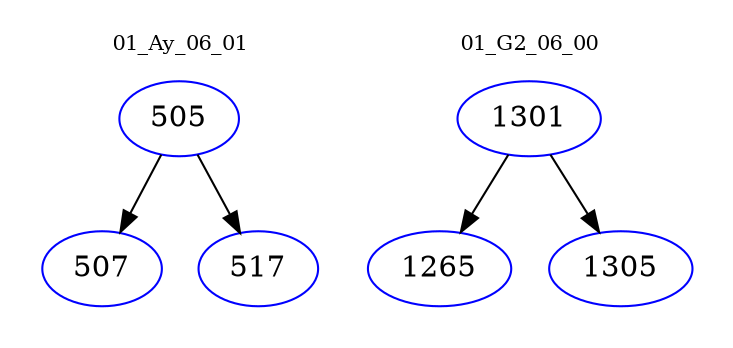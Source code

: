 digraph{
subgraph cluster_0 {
color = white
label = "01_Ay_06_01";
fontsize=10;
T0_505 [label="505", color="blue"]
T0_505 -> T0_507 [color="black"]
T0_507 [label="507", color="blue"]
T0_505 -> T0_517 [color="black"]
T0_517 [label="517", color="blue"]
}
subgraph cluster_1 {
color = white
label = "01_G2_06_00";
fontsize=10;
T1_1301 [label="1301", color="blue"]
T1_1301 -> T1_1265 [color="black"]
T1_1265 [label="1265", color="blue"]
T1_1301 -> T1_1305 [color="black"]
T1_1305 [label="1305", color="blue"]
}
}

